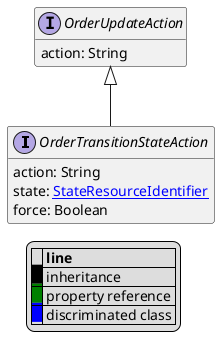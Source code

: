 @startuml

hide empty fields
hide empty methods
legend
|= |= line |
|<back:black>   </back>| inheritance |
|<back:green>   </back>| property reference |
|<back:blue>   </back>| discriminated class |
endlegend
interface OrderTransitionStateAction [[OrderTransitionStateAction.svg]] extends OrderUpdateAction {
    action: String
    state: [[StateResourceIdentifier.svg StateResourceIdentifier]]
    force: Boolean
}
interface OrderUpdateAction [[OrderUpdateAction.svg]]  {
    action: String
}





@enduml
